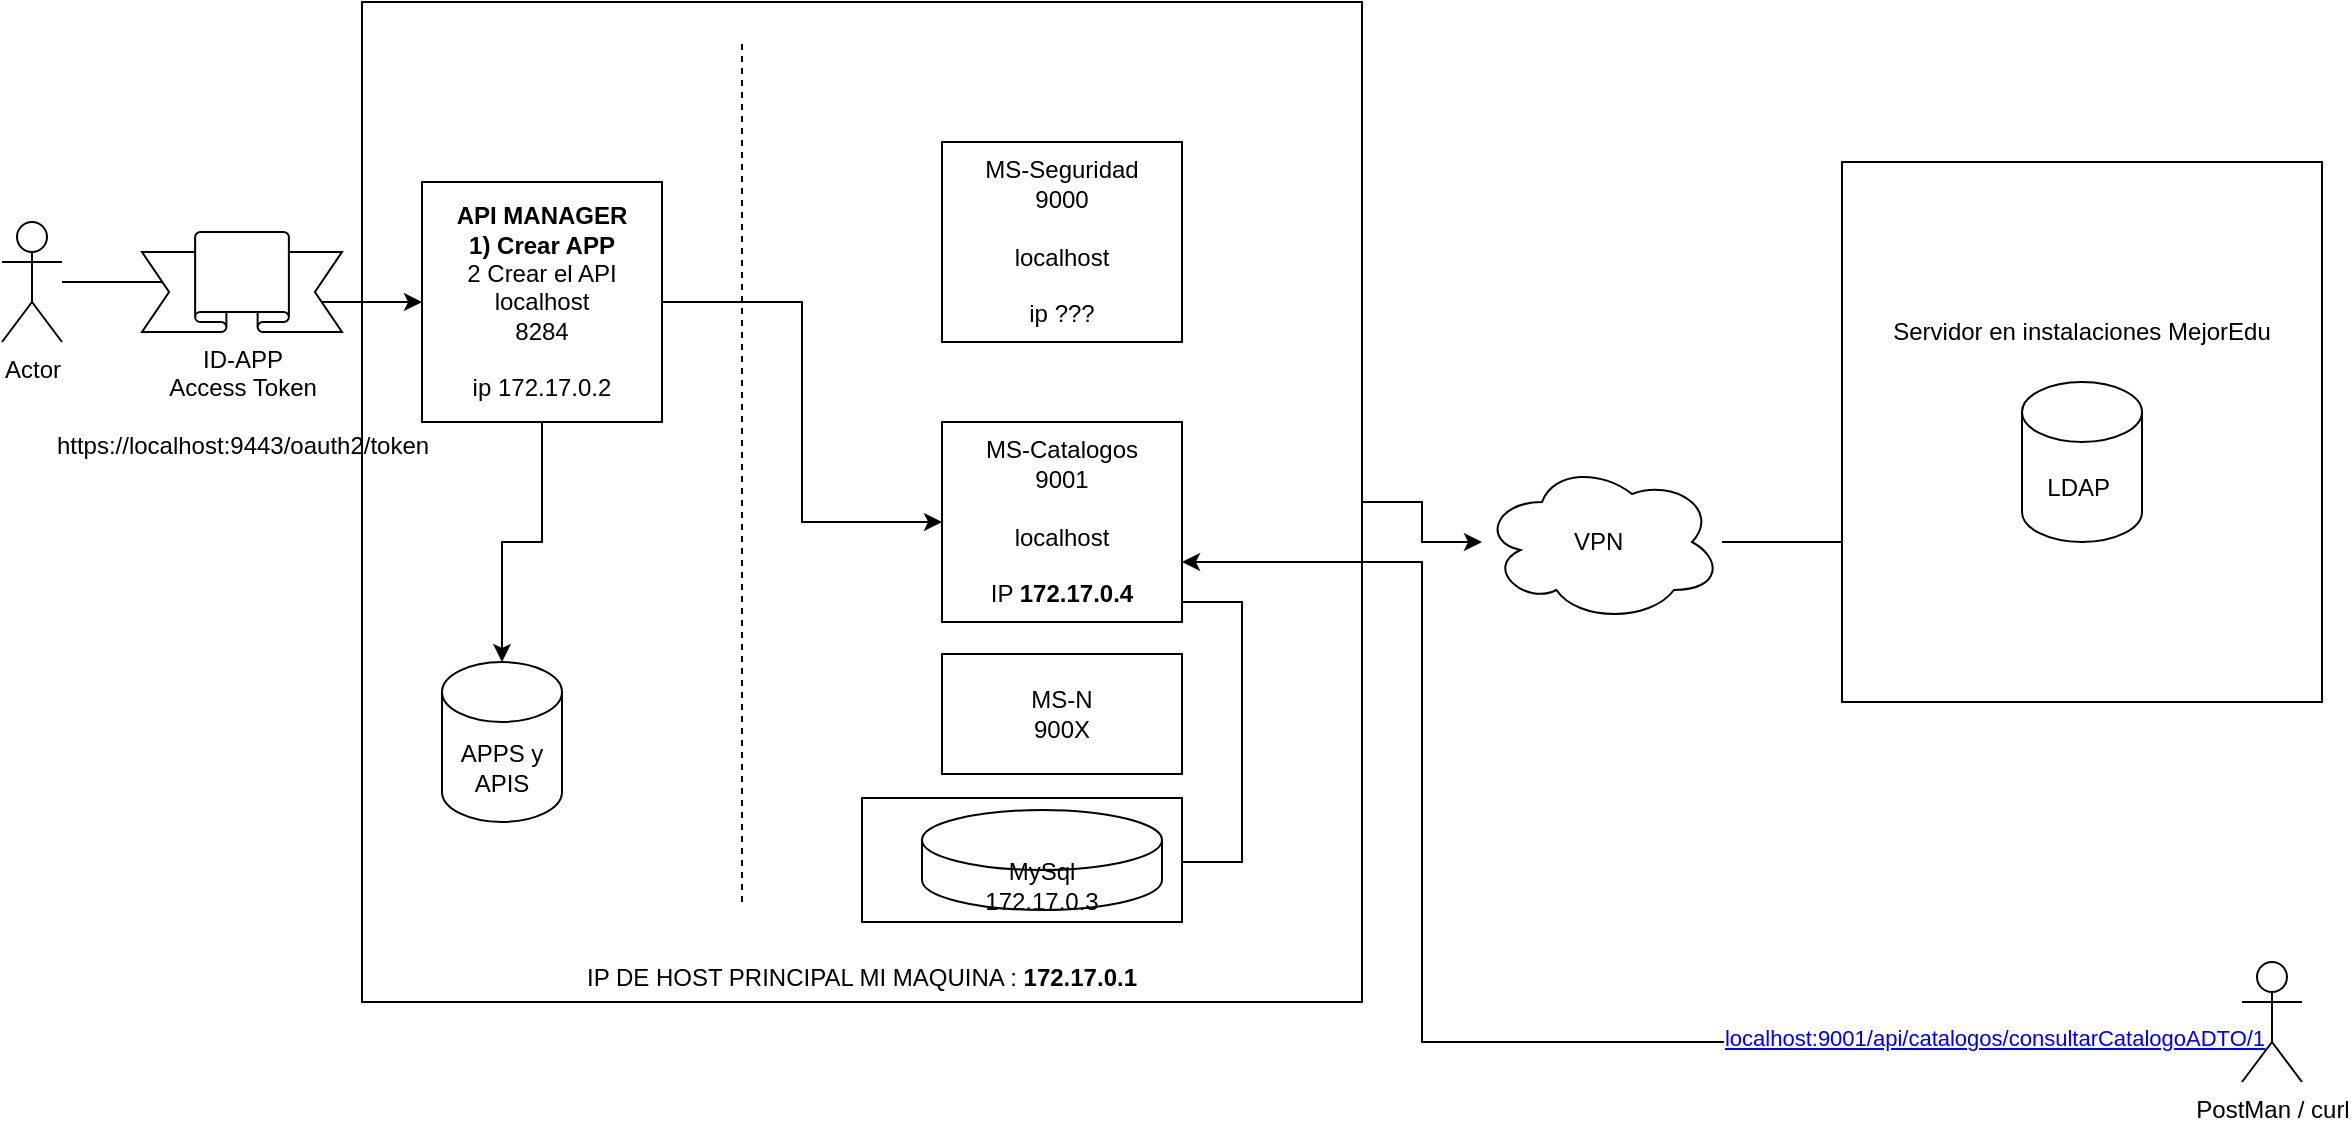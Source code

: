 <mxfile version="21.6.1" type="device">
  <diagram name="Página-1" id="aeDS-o4iHovAjv2XTkkA">
    <mxGraphModel dx="1674" dy="884" grid="1" gridSize="10" guides="1" tooltips="1" connect="1" arrows="1" fold="1" page="1" pageScale="1" pageWidth="827" pageHeight="1169" math="0" shadow="0">
      <root>
        <mxCell id="0" />
        <mxCell id="1" parent="0" />
        <mxCell id="YLA7A88n2jKZdbrA10O5-20" value="&lt;br&gt;&lt;br&gt;&lt;br&gt;&lt;br&gt;&lt;br&gt;&lt;br&gt;&lt;br&gt;&lt;br&gt;&lt;br&gt;&lt;br&gt;&lt;br&gt;&lt;br&gt;&lt;br&gt;&lt;br&gt;&lt;br&gt;&lt;br&gt;&lt;br&gt;&lt;br&gt;&lt;br&gt;&lt;br&gt;&lt;br&gt;&lt;br&gt;&lt;br&gt;&lt;br&gt;&lt;br&gt;&lt;br&gt;&lt;br&gt;&lt;br&gt;&lt;br&gt;&lt;br&gt;&lt;br&gt;&lt;br&gt;&lt;br&gt;IP DE HOST PRINCIPAL MI MAQUINA :&amp;nbsp;&lt;b&gt;172.17.0.1&lt;/b&gt;" style="whiteSpace=wrap;html=1;aspect=fixed;" parent="1" vertex="1">
          <mxGeometry x="250" width="500" height="500" as="geometry" />
        </mxCell>
        <mxCell id="YLA7A88n2jKZdbrA10O5-9" style="edgeStyle=orthogonalEdgeStyle;rounded=0;orthogonalLoop=1;jettySize=auto;html=1;" parent="1" source="YLA7A88n2jKZdbrA10O5-1" target="YLA7A88n2jKZdbrA10O5-2" edge="1">
          <mxGeometry relative="1" as="geometry" />
        </mxCell>
        <mxCell id="YLA7A88n2jKZdbrA10O5-1" value="Actor" style="shape=umlActor;verticalLabelPosition=bottom;verticalAlign=top;html=1;outlineConnect=0;" parent="1" vertex="1">
          <mxGeometry x="70" y="110" width="30" height="60" as="geometry" />
        </mxCell>
        <mxCell id="YLA7A88n2jKZdbrA10O5-10" style="edgeStyle=orthogonalEdgeStyle;rounded=0;orthogonalLoop=1;jettySize=auto;html=1;" parent="1" source="YLA7A88n2jKZdbrA10O5-2" target="YLA7A88n2jKZdbrA10O5-3" edge="1">
          <mxGeometry relative="1" as="geometry" />
        </mxCell>
        <mxCell id="YLA7A88n2jKZdbrA10O5-13" style="edgeStyle=orthogonalEdgeStyle;rounded=0;orthogonalLoop=1;jettySize=auto;html=1;entryX=0;entryY=0.5;entryDx=0;entryDy=0;" parent="1" source="YLA7A88n2jKZdbrA10O5-2" target="YLA7A88n2jKZdbrA10O5-6" edge="1">
          <mxGeometry relative="1" as="geometry" />
        </mxCell>
        <mxCell id="YLA7A88n2jKZdbrA10O5-3" value="APPS y APIS" style="shape=cylinder3;whiteSpace=wrap;html=1;boundedLbl=1;backgroundOutline=1;size=15;" parent="1" vertex="1">
          <mxGeometry x="290" y="330" width="60" height="80" as="geometry" />
        </mxCell>
        <mxCell id="YLA7A88n2jKZdbrA10O5-4" value="" style="endArrow=none;dashed=1;html=1;rounded=0;" parent="1" edge="1">
          <mxGeometry width="50" height="50" relative="1" as="geometry">
            <mxPoint x="440" y="450" as="sourcePoint" />
            <mxPoint x="440" y="20" as="targetPoint" />
          </mxGeometry>
        </mxCell>
        <mxCell id="YLA7A88n2jKZdbrA10O5-5" value="MS-Seguridad&lt;br&gt;9000&lt;br&gt;&lt;br&gt;localhost&lt;br&gt;&lt;br&gt;ip ???" style="rounded=0;whiteSpace=wrap;html=1;" parent="1" vertex="1">
          <mxGeometry x="540" y="70" width="120" height="100" as="geometry" />
        </mxCell>
        <mxCell id="oFqwVby0Qidl4kUpbbMU-4" style="edgeStyle=orthogonalEdgeStyle;rounded=0;orthogonalLoop=1;jettySize=auto;html=1;" edge="1" parent="1" source="YLA7A88n2jKZdbrA10O5-6" target="oFqwVby0Qidl4kUpbbMU-1">
          <mxGeometry relative="1" as="geometry">
            <Array as="points">
              <mxPoint x="690" y="300" />
              <mxPoint x="690" y="430" />
            </Array>
          </mxGeometry>
        </mxCell>
        <mxCell id="YLA7A88n2jKZdbrA10O5-6" value="MS-Catalogos&lt;br&gt;9001&lt;br&gt;&lt;br&gt;localhost&lt;br&gt;&lt;br&gt;IP &lt;b&gt;172.17.0.4&lt;/b&gt;" style="rounded=0;whiteSpace=wrap;html=1;" parent="1" vertex="1">
          <mxGeometry x="540" y="210" width="120" height="100" as="geometry" />
        </mxCell>
        <mxCell id="YLA7A88n2jKZdbrA10O5-7" value="MS-N&lt;br&gt;900X" style="rounded=0;whiteSpace=wrap;html=1;" parent="1" vertex="1">
          <mxGeometry x="540" y="326" width="120" height="60" as="geometry" />
        </mxCell>
        <mxCell id="YLA7A88n2jKZdbrA10O5-8" value="" style="rounded=0;whiteSpace=wrap;html=1;" parent="1" vertex="1">
          <mxGeometry x="500" y="398" width="160" height="62" as="geometry" />
        </mxCell>
        <mxCell id="YLA7A88n2jKZdbrA10O5-14" value="ID-APP&lt;br&gt;Access Token&lt;br&gt;&lt;br&gt;https://localhost:9443/oauth2/token" style="verticalLabelPosition=bottom;verticalAlign=top;html=1;shape=mxgraph.basic.banner" parent="1" vertex="1">
          <mxGeometry x="140" y="115" width="100" height="50" as="geometry" />
        </mxCell>
        <mxCell id="YLA7A88n2jKZdbrA10O5-18" style="edgeStyle=orthogonalEdgeStyle;rounded=0;orthogonalLoop=1;jettySize=auto;html=1;" parent="1" source="YLA7A88n2jKZdbrA10O5-17" edge="1" target="YLA7A88n2jKZdbrA10O5-6">
          <mxGeometry relative="1" as="geometry">
            <mxPoint x="700" y="240" as="targetPoint" />
            <Array as="points">
              <mxPoint x="780" y="520" />
              <mxPoint x="780" y="280" />
            </Array>
          </mxGeometry>
        </mxCell>
        <mxCell id="YLA7A88n2jKZdbrA10O5-19" value="&lt;a href=&quot;http://localhost:9001/api/catalogos/consultarCatalogoADTO/1&quot;&gt;localhost:9001/api/catalogos/consultarCatalogoADTO/1&lt;/a&gt;" style="edgeLabel;html=1;align=center;verticalAlign=middle;resizable=0;points=[];" parent="YLA7A88n2jKZdbrA10O5-18" vertex="1" connectable="0">
          <mxGeometry x="-0.677" y="-2" relative="1" as="geometry">
            <mxPoint as="offset" />
          </mxGeometry>
        </mxCell>
        <mxCell id="YLA7A88n2jKZdbrA10O5-17" value="PostMan / curl" style="shape=umlActor;verticalLabelPosition=bottom;verticalAlign=top;html=1;outlineConnect=0;" parent="1" vertex="1">
          <mxGeometry x="1190" y="480" width="30" height="60" as="geometry" />
        </mxCell>
        <mxCell id="YLA7A88n2jKZdbrA10O5-2" value="&lt;b&gt;API MANAGER&lt;br&gt;1) Crear APP&lt;/b&gt;&lt;br&gt;2 Crear el API&lt;br&gt;localhost&lt;br&gt;8284&lt;br&gt;&lt;br&gt;ip&amp;nbsp;172.17.0.2" style="whiteSpace=wrap;html=1;aspect=fixed;" parent="1" vertex="1">
          <mxGeometry x="280" y="90" width="120" height="120" as="geometry" />
        </mxCell>
        <mxCell id="YLA7A88n2jKZdbrA10O5-26" value="" style="edgeStyle=orthogonalEdgeStyle;rounded=0;orthogonalLoop=1;jettySize=auto;html=1;" parent="1" source="YLA7A88n2jKZdbrA10O5-22" target="YLA7A88n2jKZdbrA10O5-25" edge="1">
          <mxGeometry relative="1" as="geometry" />
        </mxCell>
        <mxCell id="YLA7A88n2jKZdbrA10O5-27" value="" style="edgeStyle=orthogonalEdgeStyle;rounded=0;orthogonalLoop=1;jettySize=auto;html=1;" parent="1" source="YLA7A88n2jKZdbrA10O5-20" target="YLA7A88n2jKZdbrA10O5-22" edge="1">
          <mxGeometry relative="1" as="geometry">
            <mxPoint x="800" y="220" as="sourcePoint" />
          </mxGeometry>
        </mxCell>
        <mxCell id="YLA7A88n2jKZdbrA10O5-22" value="VPN&amp;nbsp;" style="ellipse;shape=cloud;whiteSpace=wrap;html=1;" parent="1" vertex="1">
          <mxGeometry x="810" y="230" width="120" height="80" as="geometry" />
        </mxCell>
        <mxCell id="YLA7A88n2jKZdbrA10O5-23" value="Servidor en instalaciones MejorEdu&lt;br&gt;&lt;br&gt;&lt;br&gt;&lt;br&gt;&lt;br&gt;&lt;br&gt;&lt;br&gt;&lt;br&gt;" style="rounded=0;whiteSpace=wrap;html=1;" parent="1" vertex="1">
          <mxGeometry x="990" y="80" width="240" height="270" as="geometry" />
        </mxCell>
        <mxCell id="YLA7A88n2jKZdbrA10O5-25" value="LDAP&amp;nbsp;" style="shape=cylinder3;whiteSpace=wrap;html=1;boundedLbl=1;backgroundOutline=1;size=15;" parent="1" vertex="1">
          <mxGeometry x="1080" y="190" width="60" height="80" as="geometry" />
        </mxCell>
        <mxCell id="oFqwVby0Qidl4kUpbbMU-1" value="MySql&lt;br&gt;172.17.0.3" style="shape=cylinder3;whiteSpace=wrap;html=1;boundedLbl=1;backgroundOutline=1;size=15;" vertex="1" parent="1">
          <mxGeometry x="530" y="404" width="120" height="50" as="geometry" />
        </mxCell>
      </root>
    </mxGraphModel>
  </diagram>
</mxfile>
